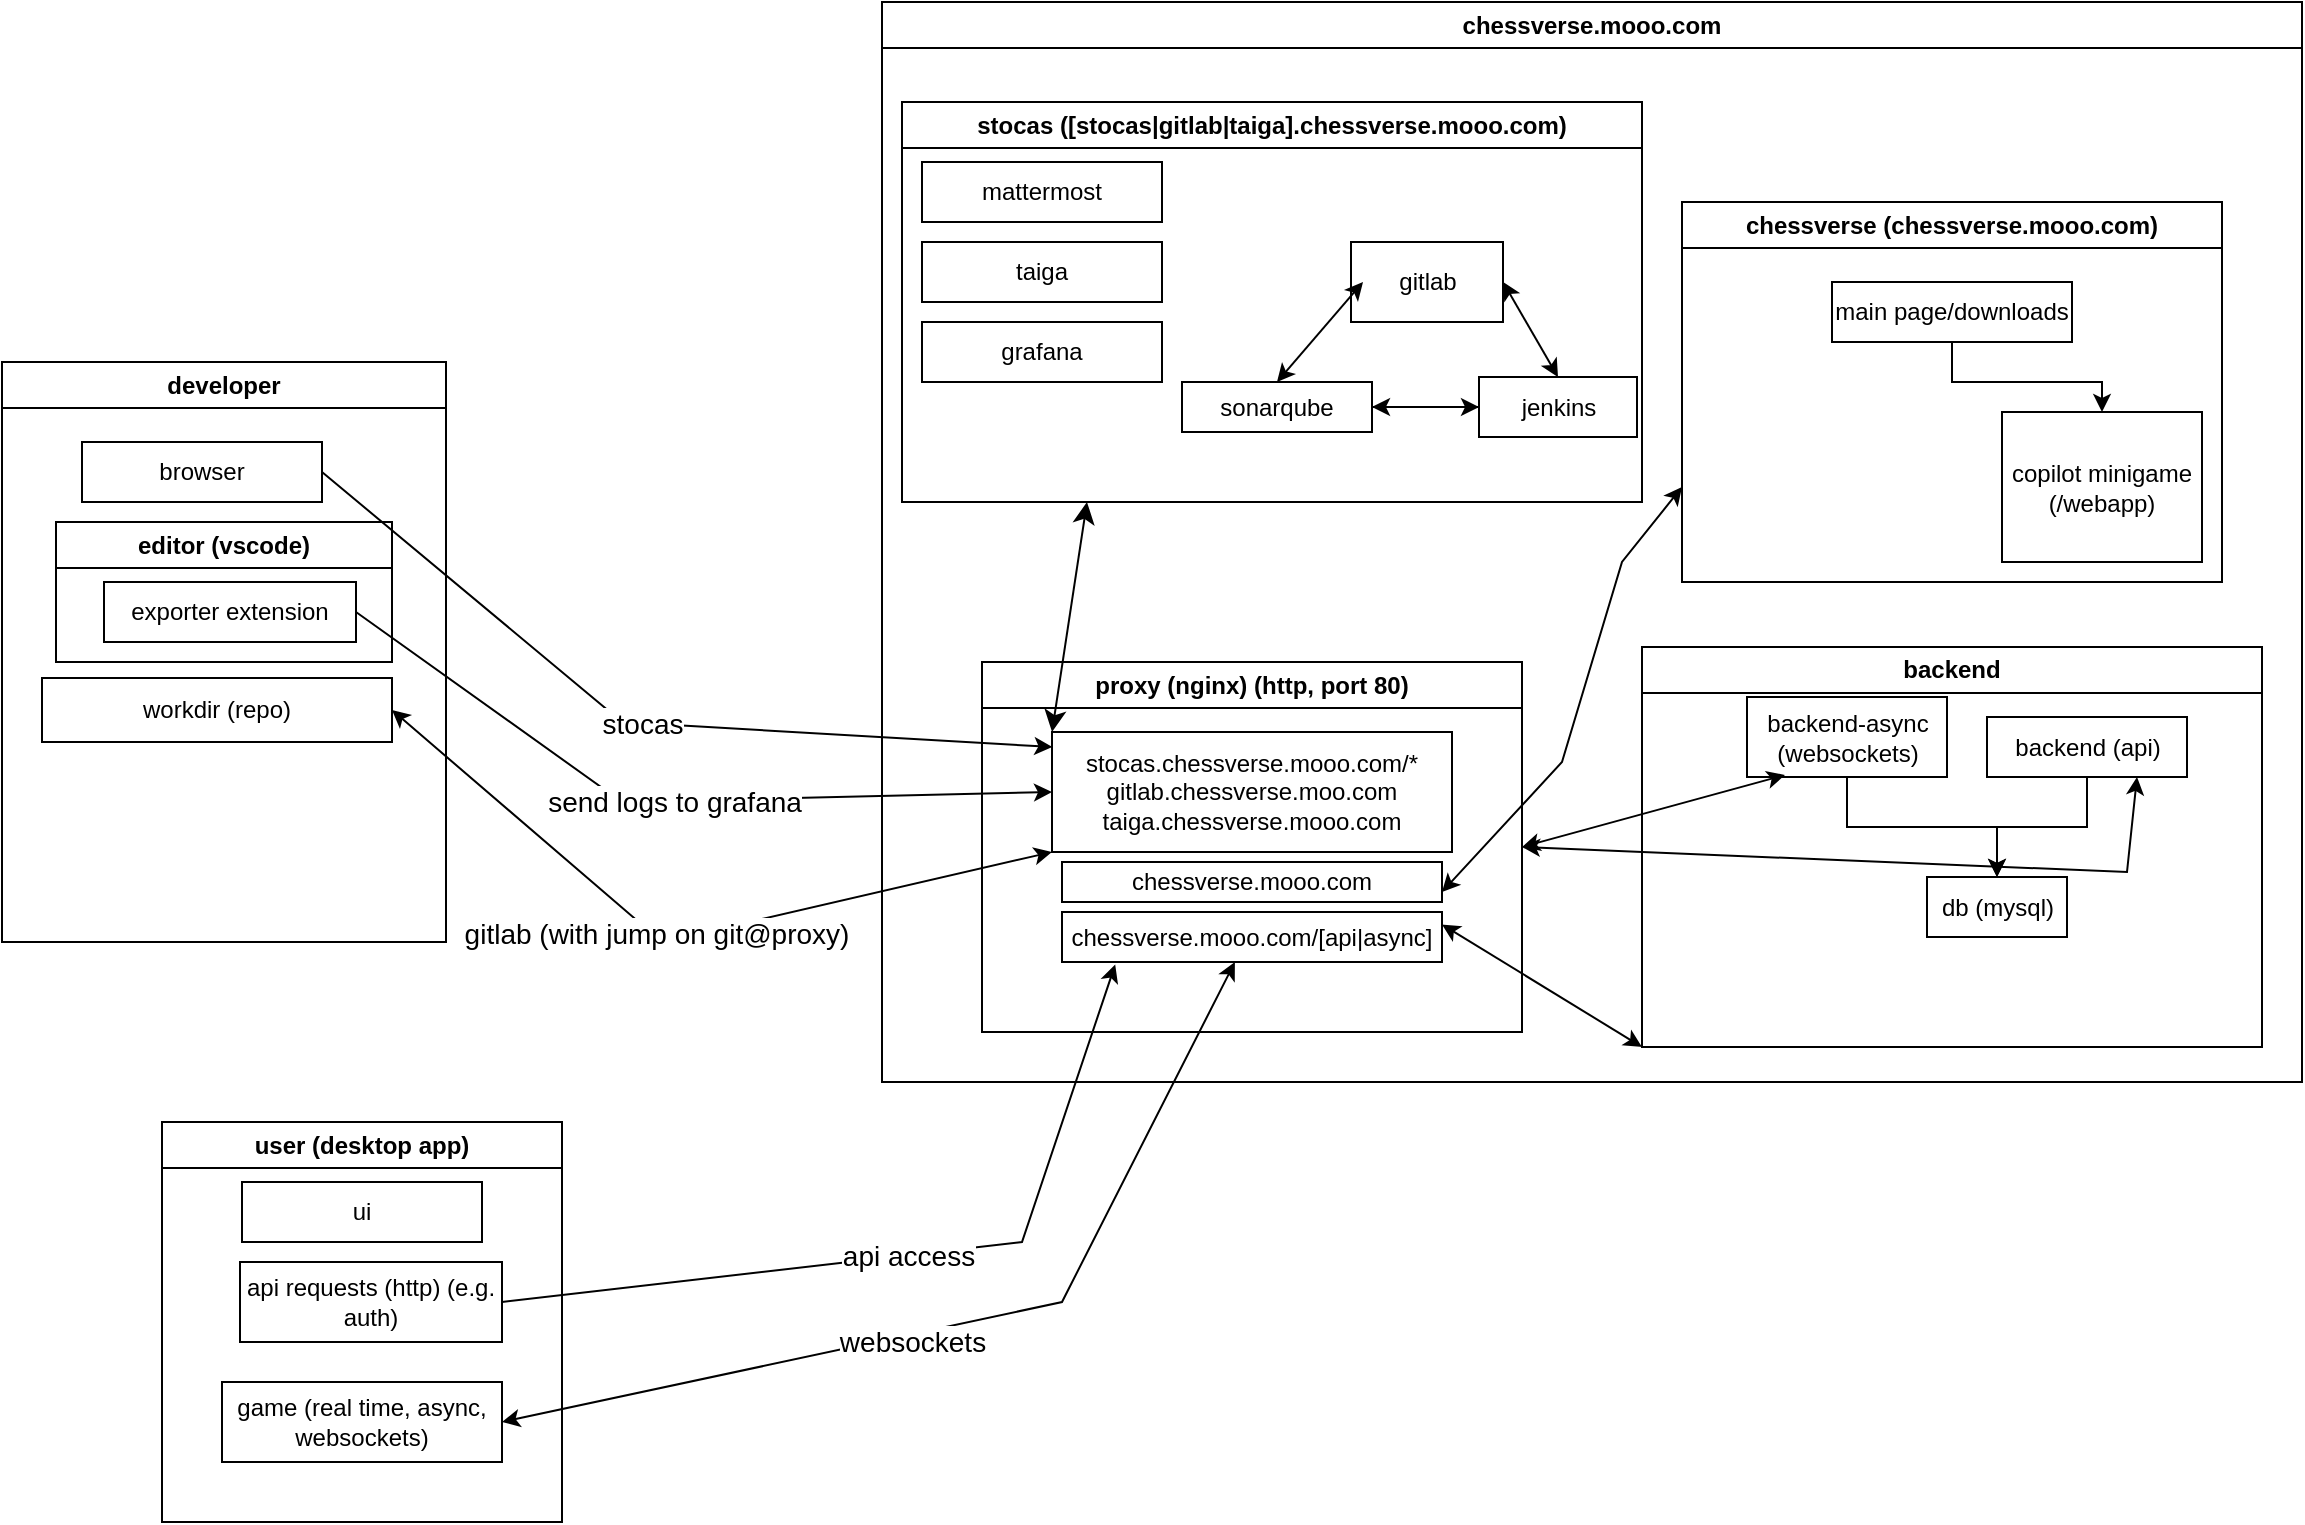 <mxfile version="22.1.0" type="google">
  <diagram name="Page-1" id="TScwOC72J6fxFWOlaMV2">
    <mxGraphModel grid="1" page="1" gridSize="10" guides="1" tooltips="1" connect="1" arrows="1" fold="1" pageScale="1" pageWidth="827" pageHeight="1169" math="0" shadow="0">
      <root>
        <mxCell id="0" />
        <mxCell id="1" parent="0" />
        <mxCell id="TZbRZxaE1eoiw7HBzXzt-2" value="chessverse.mooo.com" style="swimlane;whiteSpace=wrap;html=1;" vertex="1" parent="1">
          <mxGeometry x="-380" y="80" width="710" height="540" as="geometry" />
        </mxCell>
        <mxCell id="TZbRZxaE1eoiw7HBzXzt-3" value="proxy (nginx) (http, port 80)" style="swimlane;whiteSpace=wrap;html=1;" vertex="1" parent="TZbRZxaE1eoiw7HBzXzt-2">
          <mxGeometry x="50" y="330" width="270" height="185" as="geometry" />
        </mxCell>
        <mxCell id="TZbRZxaE1eoiw7HBzXzt-7" value="stocas.chessverse.mooo.com/*&lt;br style=&quot;border-color: var(--border-color);&quot;&gt;gitlab.chessverse.moo.com&lt;br style=&quot;border-color: var(--border-color);&quot;&gt;taiga.chessverse.mooo.com" style="rounded=0;whiteSpace=wrap;html=1;" vertex="1" parent="TZbRZxaE1eoiw7HBzXzt-3">
          <mxGeometry x="35" y="35" width="200" height="60" as="geometry" />
        </mxCell>
        <mxCell id="TZbRZxaE1eoiw7HBzXzt-64" value="chessverse.mooo.com" style="rounded=0;whiteSpace=wrap;html=1;" vertex="1" parent="TZbRZxaE1eoiw7HBzXzt-3">
          <mxGeometry x="40" y="100" width="190" height="20" as="geometry" />
        </mxCell>
        <mxCell id="TZbRZxaE1eoiw7HBzXzt-69" value="chessverse.mooo.com/[api|async]" style="rounded=0;whiteSpace=wrap;html=1;" vertex="1" parent="TZbRZxaE1eoiw7HBzXzt-3">
          <mxGeometry x="40" y="125" width="190" height="25" as="geometry" />
        </mxCell>
        <mxCell id="TZbRZxaE1eoiw7HBzXzt-14" value="stocas ([stocas|gitlab|taiga].chessverse.mooo.com)" style="swimlane;whiteSpace=wrap;html=1;" vertex="1" parent="TZbRZxaE1eoiw7HBzXzt-2">
          <mxGeometry x="10" y="50" width="370" height="200" as="geometry" />
        </mxCell>
        <mxCell id="TZbRZxaE1eoiw7HBzXzt-15" value="mattermost" style="rounded=0;whiteSpace=wrap;html=1;" vertex="1" parent="TZbRZxaE1eoiw7HBzXzt-14">
          <mxGeometry x="10" y="30" width="120" height="30" as="geometry" />
        </mxCell>
        <mxCell id="TZbRZxaE1eoiw7HBzXzt-16" value="gitlab" style="rounded=0;whiteSpace=wrap;html=1;" vertex="1" parent="TZbRZxaE1eoiw7HBzXzt-14">
          <mxGeometry x="224.5" y="70" width="76" height="40" as="geometry" />
        </mxCell>
        <mxCell id="TZbRZxaE1eoiw7HBzXzt-17" value="taiga" style="rounded=0;whiteSpace=wrap;html=1;" vertex="1" parent="TZbRZxaE1eoiw7HBzXzt-14">
          <mxGeometry x="10" y="70" width="120" height="30" as="geometry" />
        </mxCell>
        <mxCell id="TZbRZxaE1eoiw7HBzXzt-24" style="edgeStyle=orthogonalEdgeStyle;rounded=0;orthogonalLoop=1;jettySize=auto;html=1;" edge="1" parent="TZbRZxaE1eoiw7HBzXzt-14" source="TZbRZxaE1eoiw7HBzXzt-18" target="TZbRZxaE1eoiw7HBzXzt-19">
          <mxGeometry relative="1" as="geometry" />
        </mxCell>
        <mxCell id="TZbRZxaE1eoiw7HBzXzt-18" value="jenkins" style="rounded=0;whiteSpace=wrap;html=1;" vertex="1" parent="TZbRZxaE1eoiw7HBzXzt-14">
          <mxGeometry x="288.5" y="137.5" width="79" height="30" as="geometry" />
        </mxCell>
        <mxCell id="TZbRZxaE1eoiw7HBzXzt-20" style="edgeStyle=orthogonalEdgeStyle;rounded=0;orthogonalLoop=1;jettySize=auto;html=1;" edge="1" parent="TZbRZxaE1eoiw7HBzXzt-14" source="TZbRZxaE1eoiw7HBzXzt-19" target="TZbRZxaE1eoiw7HBzXzt-18">
          <mxGeometry relative="1" as="geometry" />
        </mxCell>
        <mxCell id="TZbRZxaE1eoiw7HBzXzt-19" value="sonarqube" style="rounded=0;whiteSpace=wrap;html=1;" vertex="1" parent="TZbRZxaE1eoiw7HBzXzt-14">
          <mxGeometry x="140" y="140" width="95" height="25" as="geometry" />
        </mxCell>
        <mxCell id="TZbRZxaE1eoiw7HBzXzt-36" value="" style="endArrow=classic;startArrow=classic;html=1;rounded=0;entryX=0.5;entryY=0;entryDx=0;entryDy=0;exitX=1;exitY=0.5;exitDx=0;exitDy=0;" edge="1" parent="TZbRZxaE1eoiw7HBzXzt-14" source="TZbRZxaE1eoiw7HBzXzt-16" target="TZbRZxaE1eoiw7HBzXzt-18">
          <mxGeometry width="50" height="50" relative="1" as="geometry">
            <mxPoint x="320" y="130" as="sourcePoint" />
            <mxPoint x="370" y="80" as="targetPoint" />
          </mxGeometry>
        </mxCell>
        <mxCell id="TZbRZxaE1eoiw7HBzXzt-37" value="" style="endArrow=classic;startArrow=classic;html=1;rounded=0;entryX=0.079;entryY=0.5;entryDx=0;entryDy=0;entryPerimeter=0;exitX=0.5;exitY=0;exitDx=0;exitDy=0;" edge="1" parent="TZbRZxaE1eoiw7HBzXzt-14" source="TZbRZxaE1eoiw7HBzXzt-19" target="TZbRZxaE1eoiw7HBzXzt-16">
          <mxGeometry width="50" height="50" relative="1" as="geometry">
            <mxPoint x="160" y="130" as="sourcePoint" />
            <mxPoint x="210" y="80" as="targetPoint" />
          </mxGeometry>
        </mxCell>
        <mxCell id="TZbRZxaE1eoiw7HBzXzt-39" value="grafana" style="rounded=0;whiteSpace=wrap;html=1;" vertex="1" parent="TZbRZxaE1eoiw7HBzXzt-14">
          <mxGeometry x="10" y="110" width="120" height="30" as="geometry" />
        </mxCell>
        <mxCell id="TZbRZxaE1eoiw7HBzXzt-42" value="chessverse (chessverse.mooo.com)" style="swimlane;whiteSpace=wrap;html=1;startSize=23;" vertex="1" parent="TZbRZxaE1eoiw7HBzXzt-2">
          <mxGeometry x="400" y="100" width="270" height="190" as="geometry" />
        </mxCell>
        <mxCell id="TZbRZxaE1eoiw7HBzXzt-47" style="edgeStyle=orthogonalEdgeStyle;rounded=0;orthogonalLoop=1;jettySize=auto;html=1;entryX=0.5;entryY=0;entryDx=0;entryDy=0;" edge="1" parent="TZbRZxaE1eoiw7HBzXzt-42" source="TZbRZxaE1eoiw7HBzXzt-45" target="TZbRZxaE1eoiw7HBzXzt-46">
          <mxGeometry relative="1" as="geometry" />
        </mxCell>
        <mxCell id="TZbRZxaE1eoiw7HBzXzt-45" value="main page/downloads" style="rounded=0;whiteSpace=wrap;html=1;" vertex="1" parent="TZbRZxaE1eoiw7HBzXzt-42">
          <mxGeometry x="75" y="40" width="120" height="30" as="geometry" />
        </mxCell>
        <mxCell id="TZbRZxaE1eoiw7HBzXzt-46" value="copilot minigame (/webapp)" style="rounded=0;whiteSpace=wrap;html=1;" vertex="1" parent="TZbRZxaE1eoiw7HBzXzt-42">
          <mxGeometry x="160" y="105" width="100" height="75" as="geometry" />
        </mxCell>
        <mxCell id="TZbRZxaE1eoiw7HBzXzt-60" value="backend" style="swimlane;whiteSpace=wrap;html=1;" vertex="1" parent="TZbRZxaE1eoiw7HBzXzt-2">
          <mxGeometry x="380" y="322.5" width="310" height="200" as="geometry" />
        </mxCell>
        <mxCell id="TZbRZxaE1eoiw7HBzXzt-51" value="backend-async (websockets)" style="rounded=0;whiteSpace=wrap;html=1;" vertex="1" parent="TZbRZxaE1eoiw7HBzXzt-60">
          <mxGeometry x="52.5" y="25" width="100" height="40" as="geometry" />
        </mxCell>
        <mxCell id="TZbRZxaE1eoiw7HBzXzt-52" value="backend (api)" style="rounded=0;whiteSpace=wrap;html=1;" vertex="1" parent="TZbRZxaE1eoiw7HBzXzt-60">
          <mxGeometry x="172.5" y="35" width="100" height="30" as="geometry" />
        </mxCell>
        <mxCell id="TZbRZxaE1eoiw7HBzXzt-53" value="db (mysql)" style="rounded=0;whiteSpace=wrap;html=1;" vertex="1" parent="TZbRZxaE1eoiw7HBzXzt-60">
          <mxGeometry x="142.5" y="115" width="70" height="30" as="geometry" />
        </mxCell>
        <mxCell id="TZbRZxaE1eoiw7HBzXzt-55" style="edgeStyle=orthogonalEdgeStyle;rounded=0;orthogonalLoop=1;jettySize=auto;html=1;entryX=0.5;entryY=0;entryDx=0;entryDy=0;" edge="1" parent="TZbRZxaE1eoiw7HBzXzt-60" source="TZbRZxaE1eoiw7HBzXzt-51" target="TZbRZxaE1eoiw7HBzXzt-53">
          <mxGeometry relative="1" as="geometry" />
        </mxCell>
        <mxCell id="TZbRZxaE1eoiw7HBzXzt-56" style="edgeStyle=orthogonalEdgeStyle;rounded=0;orthogonalLoop=1;jettySize=auto;html=1;entryX=0.5;entryY=0;entryDx=0;entryDy=0;" edge="1" parent="TZbRZxaE1eoiw7HBzXzt-60" source="TZbRZxaE1eoiw7HBzXzt-52" target="TZbRZxaE1eoiw7HBzXzt-53">
          <mxGeometry relative="1" as="geometry" />
        </mxCell>
        <mxCell id="TZbRZxaE1eoiw7HBzXzt-59" value="" style="endArrow=classic;startArrow=classic;html=1;rounded=0;entryX=0.75;entryY=1;entryDx=0;entryDy=0;exitX=1;exitY=0.5;exitDx=0;exitDy=0;" edge="1" parent="TZbRZxaE1eoiw7HBzXzt-2" source="TZbRZxaE1eoiw7HBzXzt-3" target="TZbRZxaE1eoiw7HBzXzt-52">
          <mxGeometry width="50" height="50" relative="1" as="geometry">
            <mxPoint x="432.5" y="455" as="sourcePoint" />
            <mxPoint x="662.5" y="445" as="targetPoint" />
            <Array as="points">
              <mxPoint x="622.5" y="435" />
            </Array>
          </mxGeometry>
        </mxCell>
        <mxCell id="TZbRZxaE1eoiw7HBzXzt-57" value="" style="endArrow=classic;startArrow=classic;html=1;rounded=0;entryX=0.19;entryY=0.975;entryDx=0;entryDy=0;entryPerimeter=0;exitX=1;exitY=0.5;exitDx=0;exitDy=0;" edge="1" parent="TZbRZxaE1eoiw7HBzXzt-2" source="TZbRZxaE1eoiw7HBzXzt-3" target="TZbRZxaE1eoiw7HBzXzt-51">
          <mxGeometry width="50" height="50" relative="1" as="geometry">
            <mxPoint x="432.5" y="455" as="sourcePoint" />
            <mxPoint x="512.5" y="435" as="targetPoint" />
          </mxGeometry>
        </mxCell>
        <mxCell id="TZbRZxaE1eoiw7HBzXzt-63" value="" style="edgeStyle=none;orthogonalLoop=1;jettySize=auto;html=1;endArrow=classic;startArrow=classic;endSize=8;startSize=8;rounded=0;entryX=0;entryY=0;entryDx=0;entryDy=0;exitX=0.25;exitY=1;exitDx=0;exitDy=0;" edge="1" parent="TZbRZxaE1eoiw7HBzXzt-2" source="TZbRZxaE1eoiw7HBzXzt-14" target="TZbRZxaE1eoiw7HBzXzt-7">
          <mxGeometry width="100" relative="1" as="geometry">
            <mxPoint x="130" y="350" as="sourcePoint" />
            <mxPoint x="230" y="350" as="targetPoint" />
            <Array as="points" />
          </mxGeometry>
        </mxCell>
        <mxCell id="TZbRZxaE1eoiw7HBzXzt-70" value="" style="endArrow=classic;startArrow=classic;html=1;rounded=0;exitX=1;exitY=0.25;exitDx=0;exitDy=0;entryX=0;entryY=1;entryDx=0;entryDy=0;" edge="1" parent="TZbRZxaE1eoiw7HBzXzt-2" source="TZbRZxaE1eoiw7HBzXzt-69" target="TZbRZxaE1eoiw7HBzXzt-60">
          <mxGeometry width="50" height="50" relative="1" as="geometry">
            <mxPoint x="320" y="490" as="sourcePoint" />
            <mxPoint x="380" y="450" as="targetPoint" />
          </mxGeometry>
        </mxCell>
        <mxCell id="TZbRZxaE1eoiw7HBzXzt-71" value="" style="endArrow=classic;startArrow=classic;html=1;rounded=0;exitX=1;exitY=0.75;exitDx=0;exitDy=0;entryX=0;entryY=0.75;entryDx=0;entryDy=0;" edge="1" parent="TZbRZxaE1eoiw7HBzXzt-2" source="TZbRZxaE1eoiw7HBzXzt-64" target="TZbRZxaE1eoiw7HBzXzt-42">
          <mxGeometry width="50" height="50" relative="1" as="geometry">
            <mxPoint x="330" y="480" as="sourcePoint" />
            <mxPoint x="380" y="430" as="targetPoint" />
            <Array as="points">
              <mxPoint x="340" y="380" />
              <mxPoint x="370" y="280" />
            </Array>
          </mxGeometry>
        </mxCell>
        <mxCell id="TZbRZxaE1eoiw7HBzXzt-73" value="developer" style="swimlane;whiteSpace=wrap;html=1;" vertex="1" parent="1">
          <mxGeometry x="-820" y="260" width="222" height="290" as="geometry" />
        </mxCell>
        <mxCell id="TZbRZxaE1eoiw7HBzXzt-75" value="browser" style="rounded=0;whiteSpace=wrap;html=1;" vertex="1" parent="TZbRZxaE1eoiw7HBzXzt-73">
          <mxGeometry x="40" y="40" width="120" height="30" as="geometry" />
        </mxCell>
        <mxCell id="TZbRZxaE1eoiw7HBzXzt-77" value="editor (vscode)" style="swimlane;whiteSpace=wrap;html=1;" vertex="1" parent="TZbRZxaE1eoiw7HBzXzt-73">
          <mxGeometry x="27" y="80" width="168" height="70" as="geometry" />
        </mxCell>
        <mxCell id="TZbRZxaE1eoiw7HBzXzt-79" value="exporter extension" style="rounded=0;whiteSpace=wrap;html=1;" vertex="1" parent="TZbRZxaE1eoiw7HBzXzt-77">
          <mxGeometry x="24" y="30" width="126" height="30" as="geometry" />
        </mxCell>
        <mxCell id="TZbRZxaE1eoiw7HBzXzt-92" value="workdir (repo)" style="rounded=0;whiteSpace=wrap;html=1;" vertex="1" parent="TZbRZxaE1eoiw7HBzXzt-73">
          <mxGeometry x="20" y="158" width="175" height="32" as="geometry" />
        </mxCell>
        <mxCell id="TZbRZxaE1eoiw7HBzXzt-87" value="" style="endArrow=classic;html=1;rounded=0;exitX=1;exitY=0.5;exitDx=0;exitDy=0;entryX=0.001;entryY=0.125;entryDx=0;entryDy=0;entryPerimeter=0;" edge="1" parent="1" source="TZbRZxaE1eoiw7HBzXzt-75" target="TZbRZxaE1eoiw7HBzXzt-7">
          <mxGeometry relative="1" as="geometry">
            <mxPoint x="140" y="690" as="sourcePoint" />
            <mxPoint x="240" y="690" as="targetPoint" />
            <Array as="points">
              <mxPoint x="-510" y="440" />
            </Array>
          </mxGeometry>
        </mxCell>
        <mxCell id="TZbRZxaE1eoiw7HBzXzt-88" value="&lt;font style=&quot;font-size: 14px;&quot;&gt;stocas&lt;/font&gt;" style="edgeLabel;resizable=0;html=1;align=center;verticalAlign=middle;" connectable="0" vertex="1" parent="TZbRZxaE1eoiw7HBzXzt-87">
          <mxGeometry relative="1" as="geometry" />
        </mxCell>
        <mxCell id="TZbRZxaE1eoiw7HBzXzt-89" value="" style="endArrow=classic;html=1;rounded=0;entryX=0;entryY=0.5;entryDx=0;entryDy=0;exitX=1;exitY=0.5;exitDx=0;exitDy=0;" edge="1" parent="1" source="TZbRZxaE1eoiw7HBzXzt-79" target="TZbRZxaE1eoiw7HBzXzt-7">
          <mxGeometry relative="1" as="geometry">
            <mxPoint x="-280" y="800" as="sourcePoint" />
            <mxPoint x="-180" y="800" as="targetPoint" />
            <Array as="points">
              <mxPoint x="-510" y="480" />
            </Array>
          </mxGeometry>
        </mxCell>
        <mxCell id="TZbRZxaE1eoiw7HBzXzt-90" value="&lt;font style=&quot;font-size: 14px;&quot;&gt;send logs to grafana&lt;br&gt;&lt;/font&gt;" style="edgeLabel;resizable=0;html=1;align=center;verticalAlign=middle;" connectable="0" vertex="1" parent="TZbRZxaE1eoiw7HBzXzt-89">
          <mxGeometry relative="1" as="geometry" />
        </mxCell>
        <mxCell id="TZbRZxaE1eoiw7HBzXzt-95" value="" style="endArrow=classic;startArrow=classic;html=1;rounded=0;exitX=1;exitY=0.5;exitDx=0;exitDy=0;entryX=0;entryY=1;entryDx=0;entryDy=0;" edge="1" parent="1" source="TZbRZxaE1eoiw7HBzXzt-92" target="TZbRZxaE1eoiw7HBzXzt-7">
          <mxGeometry width="50" height="50" relative="1" as="geometry">
            <mxPoint x="-490" y="560" as="sourcePoint" />
            <mxPoint x="-440" y="510" as="targetPoint" />
            <Array as="points">
              <mxPoint x="-490" y="550" />
            </Array>
          </mxGeometry>
        </mxCell>
        <mxCell id="TZbRZxaE1eoiw7HBzXzt-96" value="&lt;font style=&quot;font-size: 14px;&quot;&gt;gitlab (with jump on git@proxy)&lt;/font&gt;" style="edgeLabel;html=1;align=center;verticalAlign=middle;resizable=0;points=[];" connectable="0" vertex="1" parent="TZbRZxaE1eoiw7HBzXzt-95">
          <mxGeometry x="-0.087" y="1" relative="1" as="geometry">
            <mxPoint as="offset" />
          </mxGeometry>
        </mxCell>
        <mxCell id="TZbRZxaE1eoiw7HBzXzt-98" value="user (desktop app)" style="swimlane;whiteSpace=wrap;html=1;" vertex="1" parent="1">
          <mxGeometry x="-740" y="640" width="200" height="200" as="geometry" />
        </mxCell>
        <mxCell id="TZbRZxaE1eoiw7HBzXzt-99" value="ui" style="rounded=0;whiteSpace=wrap;html=1;" vertex="1" parent="TZbRZxaE1eoiw7HBzXzt-98">
          <mxGeometry x="40" y="30" width="120" height="30" as="geometry" />
        </mxCell>
        <mxCell id="TZbRZxaE1eoiw7HBzXzt-100" value="api requests (http) (e.g. auth)" style="rounded=0;whiteSpace=wrap;html=1;" vertex="1" parent="TZbRZxaE1eoiw7HBzXzt-98">
          <mxGeometry x="39" y="70" width="131" height="40" as="geometry" />
        </mxCell>
        <mxCell id="TZbRZxaE1eoiw7HBzXzt-101" value="game (real time, async, websockets)" style="rounded=0;whiteSpace=wrap;html=1;" vertex="1" parent="TZbRZxaE1eoiw7HBzXzt-98">
          <mxGeometry x="30" y="130" width="140" height="40" as="geometry" />
        </mxCell>
        <mxCell id="TZbRZxaE1eoiw7HBzXzt-103" value="" style="endArrow=classic;html=1;rounded=0;exitX=1;exitY=0.5;exitDx=0;exitDy=0;entryX=0.14;entryY=1.05;entryDx=0;entryDy=0;entryPerimeter=0;" edge="1" parent="1" source="TZbRZxaE1eoiw7HBzXzt-100" target="TZbRZxaE1eoiw7HBzXzt-69">
          <mxGeometry relative="1" as="geometry">
            <mxPoint x="-430" y="700" as="sourcePoint" />
            <mxPoint x="-330" y="700" as="targetPoint" />
            <Array as="points">
              <mxPoint x="-310" y="700" />
            </Array>
          </mxGeometry>
        </mxCell>
        <mxCell id="TZbRZxaE1eoiw7HBzXzt-104" value="&lt;font style=&quot;font-size: 14px;&quot;&gt;api access&lt;/font&gt;" style="edgeLabel;resizable=0;html=1;align=center;verticalAlign=middle;" connectable="0" vertex="1" parent="TZbRZxaE1eoiw7HBzXzt-103">
          <mxGeometry relative="1" as="geometry" />
        </mxCell>
        <mxCell id="TZbRZxaE1eoiw7HBzXzt-107" value="" style="endArrow=classic;startArrow=classic;html=1;rounded=0;exitX=1;exitY=0.5;exitDx=0;exitDy=0;entryX=0.455;entryY=1;entryDx=0;entryDy=0;entryPerimeter=0;" edge="1" parent="1" source="TZbRZxaE1eoiw7HBzXzt-101" target="TZbRZxaE1eoiw7HBzXzt-69">
          <mxGeometry width="50" height="50" relative="1" as="geometry">
            <mxPoint x="-290" y="790" as="sourcePoint" />
            <mxPoint x="-240" y="740" as="targetPoint" />
            <Array as="points">
              <mxPoint x="-290" y="730" />
            </Array>
          </mxGeometry>
        </mxCell>
        <mxCell id="TZbRZxaE1eoiw7HBzXzt-108" value="&lt;font style=&quot;font-size: 14px;&quot;&gt;websockets&lt;/font&gt;" style="edgeLabel;html=1;align=center;verticalAlign=middle;resizable=0;points=[];" connectable="0" vertex="1" parent="TZbRZxaE1eoiw7HBzXzt-107">
          <mxGeometry x="-0.124" y="-4" relative="1" as="geometry">
            <mxPoint as="offset" />
          </mxGeometry>
        </mxCell>
      </root>
    </mxGraphModel>
  </diagram>
</mxfile>
